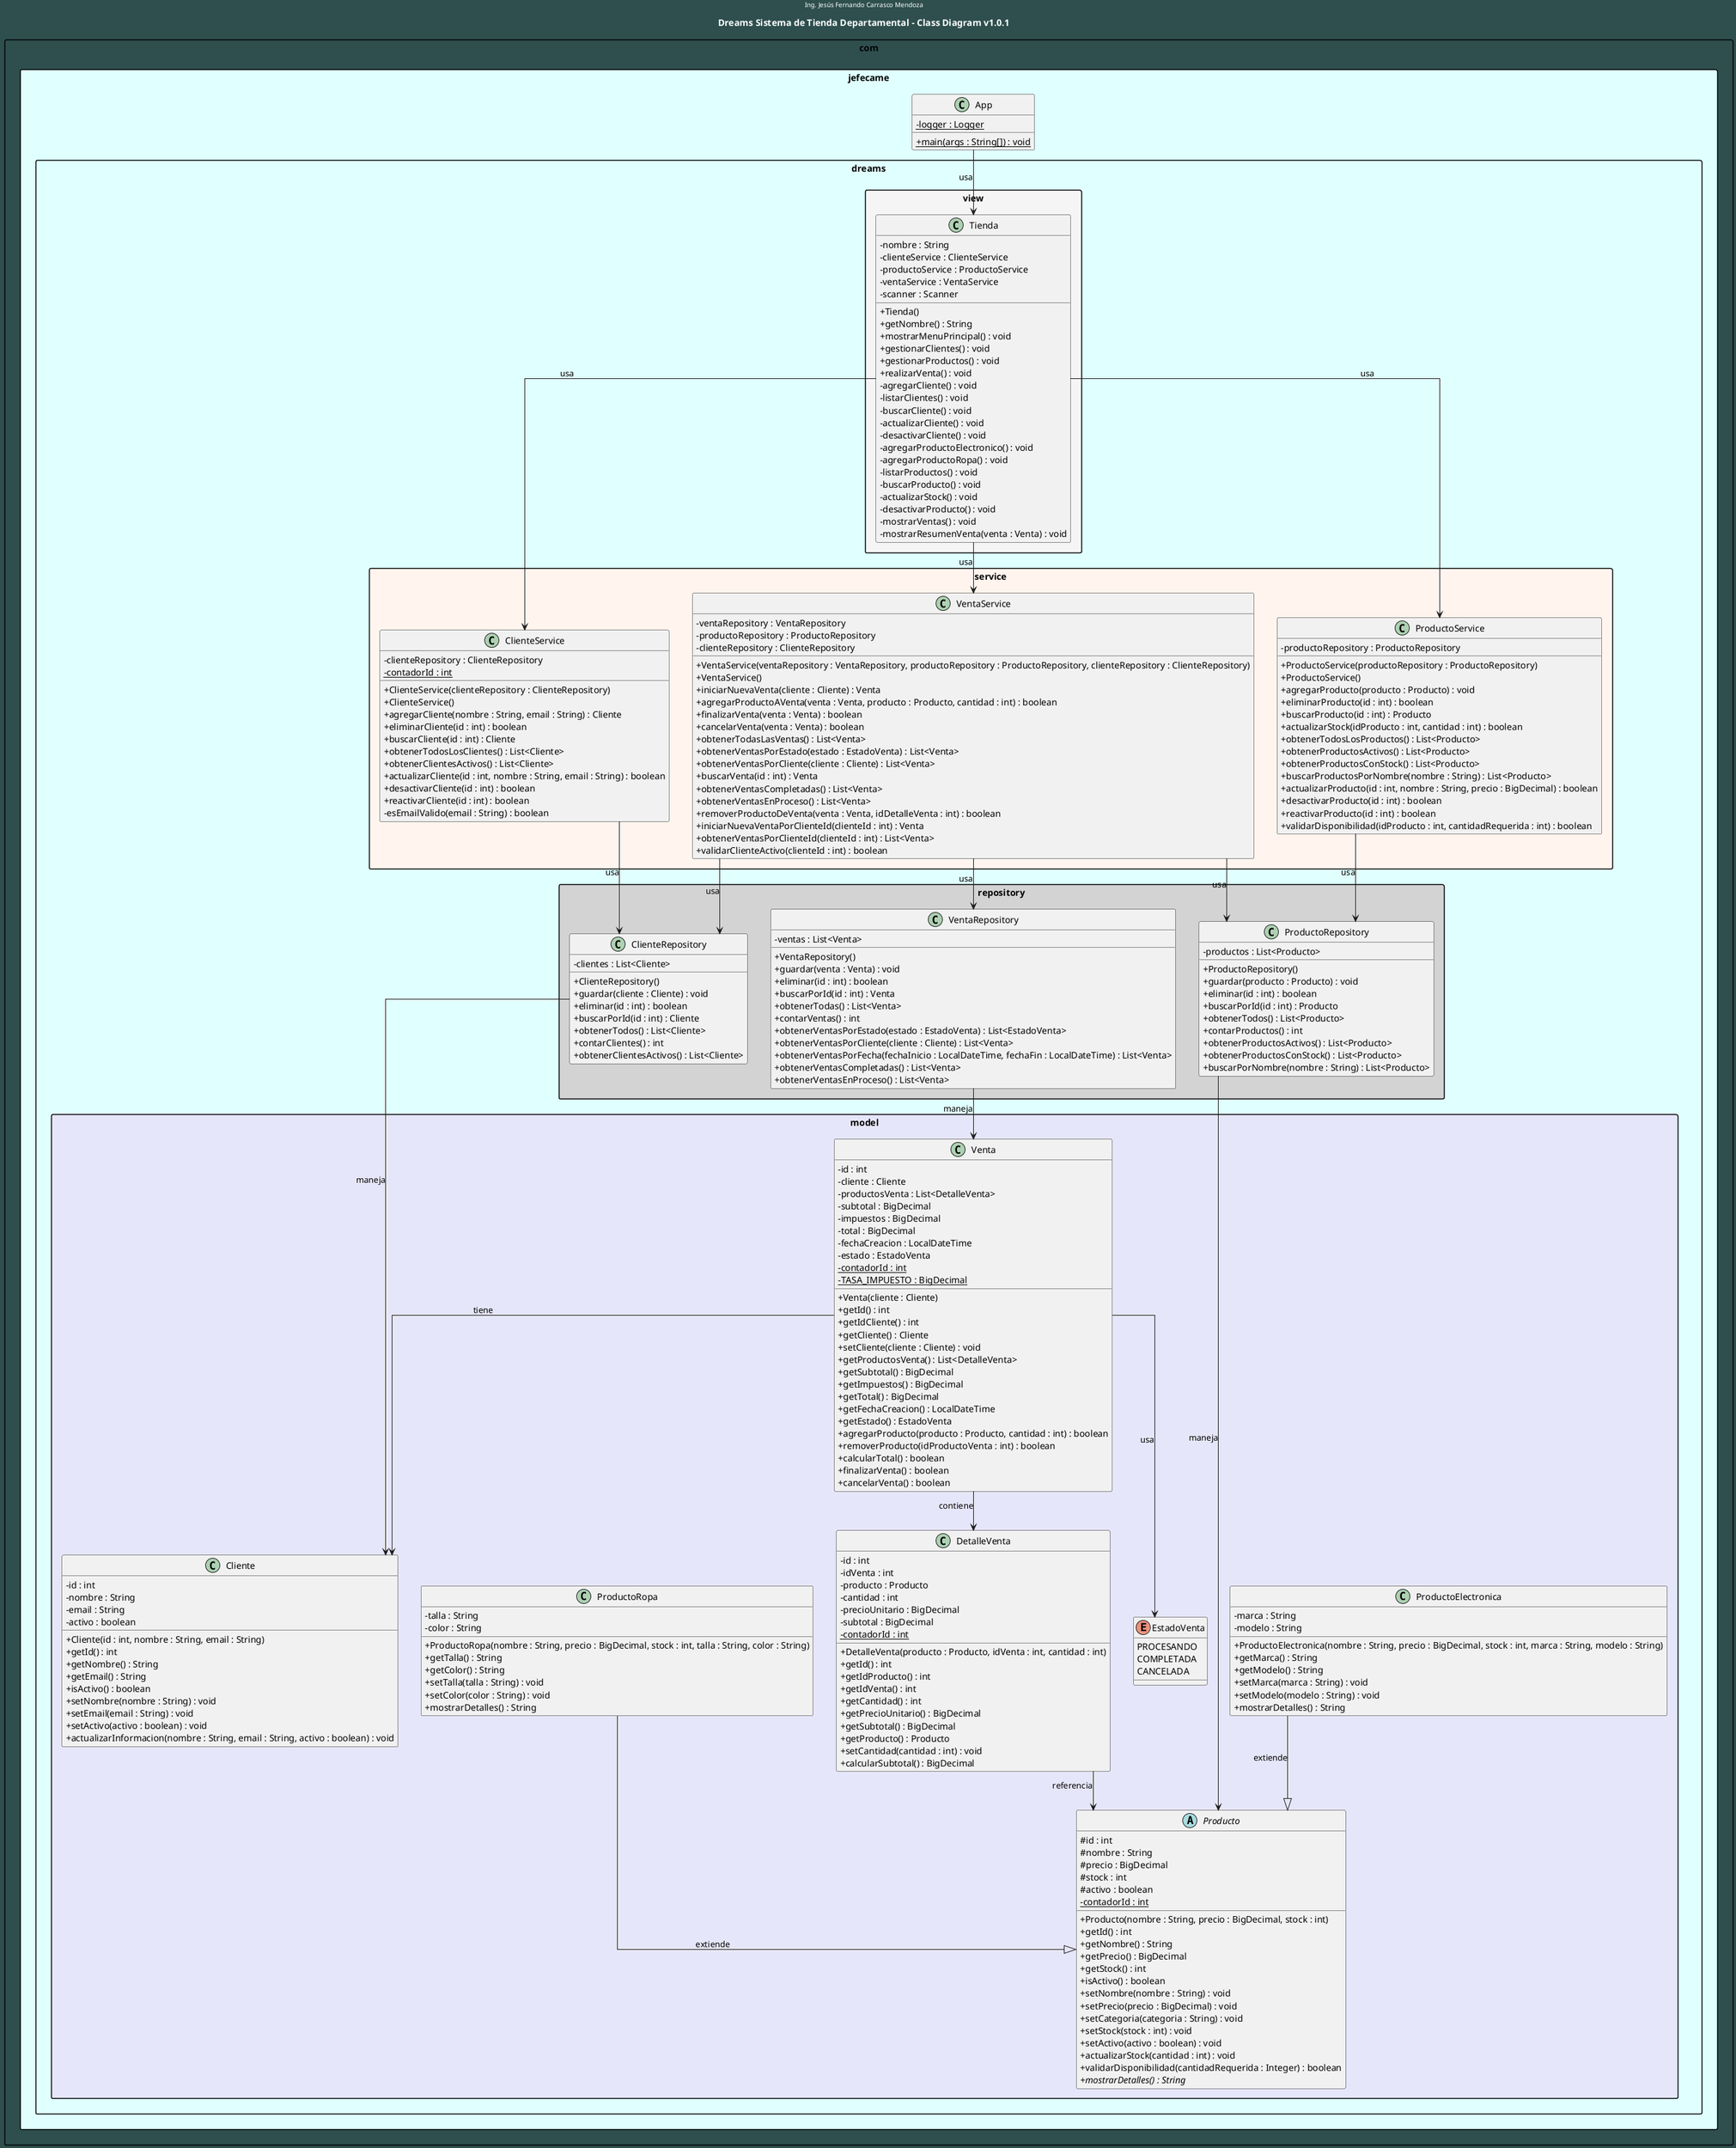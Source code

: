 @startuml dreams-class-v1.0.0

' =============
' Configuración
' =============

skinparam classAttributeIconSize 0
skinparam linetype ortho
skinparam packageStyle rectangle
skinparam backgroundColor #DarkSlateGray
title <color:#White>Dreams Sistema de Tienda Departamental - Class Diagram v1.0.1</color>
center header <color:#White>Ing. Jesús Fernando Carrasco Mendoza</color>

' ====================
' Aplicación Principal
' ====================

package "com.jefecame" #LightCyan {
    class App {
        - {static} logger : Logger
        + {static} main(args : String[]) : void
    }
}

' ================================
' Capa View (Vista o Presentación)
' ================================

package "com.jefecame.dreams.view" #WhiteSmoke {
    class Tienda {
        - nombre : String
        - clienteService : ClienteService
        - productoService : ProductoService
        - ventaService : VentaService
        - scanner : Scanner
        
        + Tienda()
        + getNombre() : String
        + mostrarMenuPrincipal() : void
        + gestionarClientes() : void
        + gestionarProductos() : void
        + realizarVenta() : void
        - agregarCliente() : void
        - listarClientes() : void
        - buscarCliente() : void
        - actualizarCliente() : void
        - desactivarCliente() : void
        - agregarProductoElectronico() : void
        - agregarProductoRopa() : void
        - listarProductos() : void
        - buscarProducto() : void
        - actualizarStock() : void
        - desactivarProducto() : void
        - mostrarVentas() : void
        - mostrarResumenVenta(venta : Venta) : void
    }
}

' ===========================================
' Capa Service (Servicio o Lógica de Negocio)
' ===========================================

package "com.jefecame.dreams.service" #SeaShell {
    class ClienteService {
        - clienteRepository : ClienteRepository
        - {static} contadorId : int
        
        + ClienteService(clienteRepository : ClienteRepository)
        + ClienteService()
        + agregarCliente(nombre : String, email : String) : Cliente
        + eliminarCliente(id : int) : boolean
        + buscarCliente(id : int) : Cliente
        + obtenerTodosLosClientes() : List<Cliente>
        + obtenerClientesActivos() : List<Cliente>
        + actualizarCliente(id : int, nombre : String, email : String) : boolean
        + desactivarCliente(id : int) : boolean
        + reactivarCliente(id : int) : boolean
        - esEmailValido(email : String) : boolean
    }
    
    class ProductoService {
        - productoRepository : ProductoRepository
        
        + ProductoService(productoRepository : ProductoRepository)
        + ProductoService()
        + agregarProducto(producto : Producto) : void
        + eliminarProducto(id : int) : boolean
        + buscarProducto(id : int) : Producto
        + actualizarStock(idProducto : int, cantidad : int) : boolean
        + obtenerTodosLosProductos() : List<Producto>
        + obtenerProductosActivos() : List<Producto>
        + obtenerProductosConStock() : List<Producto>
        + buscarProductosPorNombre(nombre : String) : List<Producto>
        + actualizarProducto(id : int, nombre : String, precio : BigDecimal) : boolean
        + desactivarProducto(id : int) : boolean
        + reactivarProducto(id : int) : boolean
        + validarDisponibilidad(idProducto : int, cantidadRequerida : int) : boolean
    }
    
    class VentaService {
        - ventaRepository : VentaRepository
        - productoRepository : ProductoRepository
        - clienteRepository : ClienteRepository
        
        + VentaService(ventaRepository : VentaRepository, productoRepository : ProductoRepository, clienteRepository : ClienteRepository)
        + VentaService()
        + iniciarNuevaVenta(cliente : Cliente) : Venta
        + agregarProductoAVenta(venta : Venta, producto : Producto, cantidad : int) : boolean
        + finalizarVenta(venta : Venta) : boolean
        + cancelarVenta(venta : Venta) : boolean
        + obtenerTodasLasVentas() : List<Venta>
        + obtenerVentasPorEstado(estado : EstadoVenta) : List<Venta>
        + obtenerVentasPorCliente(cliente : Cliente) : List<Venta>
        + buscarVenta(id : int) : Venta
        + obtenerVentasCompletadas() : List<Venta>
        + obtenerVentasEnProceso() : List<Venta>
        + removerProductoDeVenta(venta : Venta, idDetalleVenta : int) : boolean
        + iniciarNuevaVentaPorClienteId(clienteId : int) : Venta
        + obtenerVentasPorClienteId(clienteId : int) : List<Venta>
        + validarClienteActivo(clienteId : int) : boolean
    }
}

' ============================================
' Capa Repository (Repositorio o Persistencia)
' ============================================

package "com.jefecame.dreams.repository" #LightGrey {
    class ClienteRepository {
        - clientes : List<Cliente>
        
        + ClienteRepository()
        + guardar(cliente : Cliente) : void
        + eliminar(id : int) : boolean
        + buscarPorId(id : int) : Cliente
        + obtenerTodos() : List<Cliente>
        + contarClientes() : int
        + obtenerClientesActivos() : List<Cliente>
    }
    
    class ProductoRepository {
        - productos : List<Producto>
        
        + ProductoRepository()
        + guardar(producto : Producto) : void
        + eliminar(id : int) : boolean
        + buscarPorId(id : int) : Producto
        + obtenerTodos() : List<Producto>
        + contarProductos() : int
        + obtenerProductosActivos() : List<Producto>
        + obtenerProductosConStock() : List<Producto>
        + buscarPorNombre(nombre : String) : List<Producto>
    }
    
    class VentaRepository {
        - ventas : List<Venta>
        
        + VentaRepository()
        + guardar(venta : Venta) : void
        + eliminar(id : int) : boolean
        + buscarPorId(id : int) : Venta
        + obtenerTodas() : List<Venta>
        + contarVentas() : int
        + obtenerVentasPorEstado(estado : EstadoVenta) : List<EstadoVenta>
        + obtenerVentasPorCliente(cliente : Cliente) : List<Venta>
        + obtenerVentasPorFecha(fechaInicio : LocalDateTime, fechaFin : LocalDateTime) : List<Venta>
        + obtenerVentasCompletadas() : List<Venta>
        + obtenerVentasEnProceso() : List<Venta>
    }
}

' =============================
' Capa Model (Modelo o Dominio)
' =============================

package "com.jefecame.dreams.model" #Lavender {

    '=== Modelos ===
    
    class Cliente {
        - id : int
        - nombre : String
        - email : String
        - activo : boolean
        
        + Cliente(id : int, nombre : String, email : String)
        + getId() : int
        + getNombre() : String
        + getEmail() : String
        + isActivo() : boolean
        + setNombre(nombre : String) : void
        + setEmail(email : String) : void
        + setActivo(activo : boolean) : void
        + actualizarInformacion(nombre : String, email : String, activo : boolean) : void
    }
    
    abstract class Producto {
        # id : int
        # nombre : String
        # precio : BigDecimal
        # stock : int
        # activo : boolean
        - {static} contadorId : int
        
        + Producto(nombre : String, precio : BigDecimal, stock : int)
        + getId() : int
        + getNombre() : String
        + getPrecio() : BigDecimal
        + getStock() : int
        + isActivo() : boolean
        + setNombre(nombre : String) : void
        + setPrecio(precio : BigDecimal) : void
        + setCategoria(categoria : String) : void
        + setStock(stock : int) : void
        + setActivo(activo : boolean) : void
        + actualizarStock(cantidad : int) : void
        + validarDisponibilidad(cantidadRequerida : Integer) : boolean
        + {abstract} mostrarDetalles() : String
    }
    
    class ProductoElectronica {
        - marca : String
        - modelo : String
        
        + ProductoElectronica(nombre : String, precio : BigDecimal, stock : int, marca : String, modelo : String)
        + getMarca() : String
        + getModelo() : String
        + setMarca(marca : String) : void
        + setModelo(modelo : String) : void
        + mostrarDetalles() : String
    }
    
    class ProductoRopa {
        - talla : String
        - color : String
        
        + ProductoRopa(nombre : String, precio : BigDecimal, stock : int, talla : String, color : String)
        + getTalla() : String
        + getColor() : String
        + setTalla(talla : String) : void
        + setColor(color : String) : void
        + mostrarDetalles() : String
    }
    
    class Venta {
        - id : int
        - cliente : Cliente
        - productosVenta : List<DetalleVenta>
        - subtotal : BigDecimal
        - impuestos : BigDecimal
        - total : BigDecimal
        - fechaCreacion : LocalDateTime
        - estado : EstadoVenta
        - {static} contadorId : int
        - {static} TASA_IMPUESTO : BigDecimal
        
        + Venta(cliente : Cliente)
        + getId() : int
        + getIdCliente() : int
        + getCliente() : Cliente
        + setCliente(cliente : Cliente) : void
        + getProductosVenta() : List<DetalleVenta>
        + getSubtotal() : BigDecimal
        + getImpuestos() : BigDecimal
        + getTotal() : BigDecimal
        + getFechaCreacion() : LocalDateTime
        + getEstado() : EstadoVenta
        + agregarProducto(producto : Producto, cantidad : int) : boolean
        + removerProducto(idProductoVenta : int) : boolean
        + calcularTotal() : boolean
        + finalizarVenta() : boolean
        + cancelarVenta() : boolean
    }
    
    class DetalleVenta {
        - id : int
        - idVenta : int
        - producto : Producto
        - cantidad : int
        - precioUnitario : BigDecimal
        - subtotal : BigDecimal
        - {static} contadorId : int
        
        + DetalleVenta(producto : Producto, idVenta : int, cantidad : int)
        + getId() : int
        + getIdProducto() : int
        + getIdVenta() : int
        + getCantidad() : int
        + getPrecioUnitario() : BigDecimal
        + getSubtotal() : BigDecimal
        + getProducto() : Producto
        + setCantidad(cantidad : int) : void
        + calcularSubtotal() : BigDecimal
    }
    
    '=== Enumeraciones ===
    
    enum EstadoVenta {
        PROCESANDO
        COMPLETADA
        CANCELADA
    }
}

' ==========
' Relaciones
' ==========

' --- Dependencia de Aplicación a Tienda ---

App --> Tienda : usa

' --- Dependencia de Tienda a Servicios ---

Tienda --> ClienteService : usa
Tienda --> ProductoService : usa
Tienda --> VentaService : usa

' --- Dependencia de Servicios a Repositorios ---

ClienteService --> ClienteRepository : usa
ProductoService --> ProductoRepository : usa
VentaService --> VentaRepository : usa
VentaService --> ProductoRepository : usa
VentaService --> ClienteRepository : usa

' --- Dependencia de Repositorios a Modelos ---

ClienteRepository --> Cliente : maneja
ProductoRepository --> Producto : maneja
VentaRepository --> Venta : maneja

' --- Herencia de Productos ---

ProductoElectronica --|> Producto : extiende
ProductoRopa --|> Producto : extiende

' --- Asociaciones y composiciones de Venta ---

Venta --> Cliente : tiene
Venta --> DetalleVenta : contiene
Venta --> EstadoVenta : usa

' --- Asociación de Producto ---

DetalleVenta --> Producto : referencia

' ======
' Layout
' ======

hide @unlinked

@enduml

